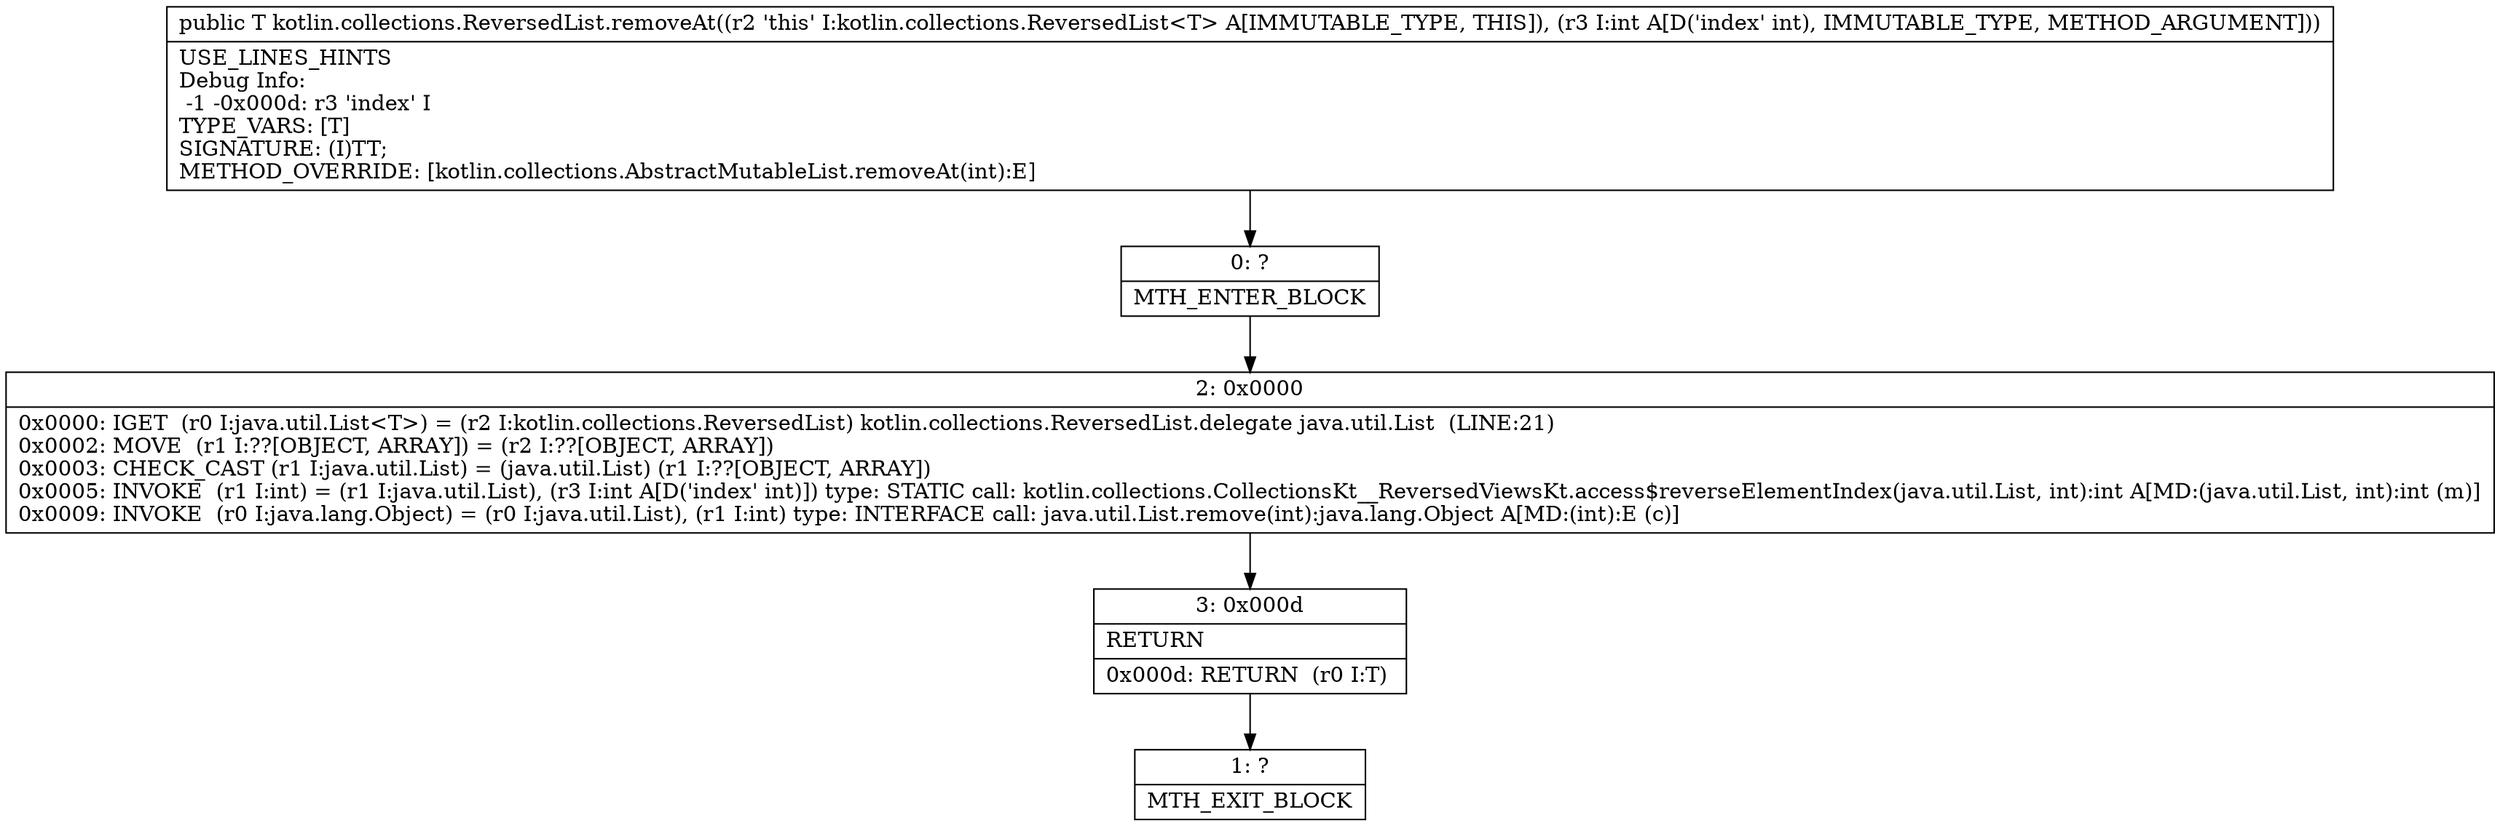 digraph "CFG forkotlin.collections.ReversedList.removeAt(I)Ljava\/lang\/Object;" {
Node_0 [shape=record,label="{0\:\ ?|MTH_ENTER_BLOCK\l}"];
Node_2 [shape=record,label="{2\:\ 0x0000|0x0000: IGET  (r0 I:java.util.List\<T\>) = (r2 I:kotlin.collections.ReversedList) kotlin.collections.ReversedList.delegate java.util.List  (LINE:21)\l0x0002: MOVE  (r1 I:??[OBJECT, ARRAY]) = (r2 I:??[OBJECT, ARRAY]) \l0x0003: CHECK_CAST (r1 I:java.util.List) = (java.util.List) (r1 I:??[OBJECT, ARRAY]) \l0x0005: INVOKE  (r1 I:int) = (r1 I:java.util.List), (r3 I:int A[D('index' int)]) type: STATIC call: kotlin.collections.CollectionsKt__ReversedViewsKt.access$reverseElementIndex(java.util.List, int):int A[MD:(java.util.List, int):int (m)]\l0x0009: INVOKE  (r0 I:java.lang.Object) = (r0 I:java.util.List), (r1 I:int) type: INTERFACE call: java.util.List.remove(int):java.lang.Object A[MD:(int):E (c)]\l}"];
Node_3 [shape=record,label="{3\:\ 0x000d|RETURN\l|0x000d: RETURN  (r0 I:T) \l}"];
Node_1 [shape=record,label="{1\:\ ?|MTH_EXIT_BLOCK\l}"];
MethodNode[shape=record,label="{public T kotlin.collections.ReversedList.removeAt((r2 'this' I:kotlin.collections.ReversedList\<T\> A[IMMUTABLE_TYPE, THIS]), (r3 I:int A[D('index' int), IMMUTABLE_TYPE, METHOD_ARGUMENT]))  | USE_LINES_HINTS\lDebug Info:\l  \-1 \-0x000d: r3 'index' I\lTYPE_VARS: [T]\lSIGNATURE: (I)TT;\lMETHOD_OVERRIDE: [kotlin.collections.AbstractMutableList.removeAt(int):E]\l}"];
MethodNode -> Node_0;Node_0 -> Node_2;
Node_2 -> Node_3;
Node_3 -> Node_1;
}

